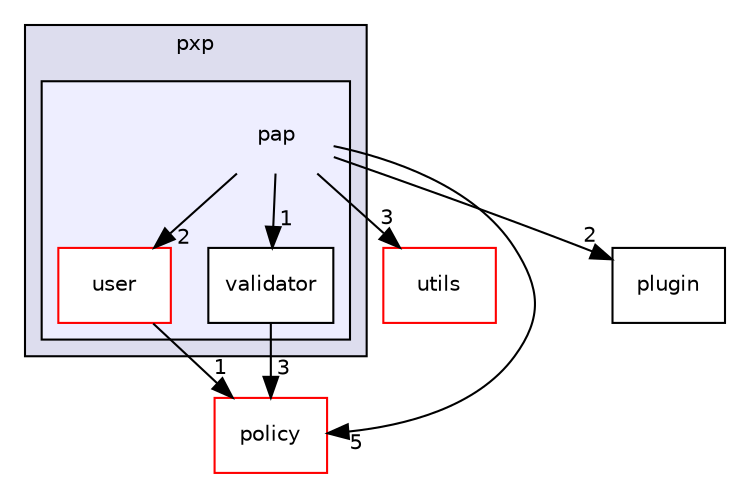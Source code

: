 digraph "pxp/pap" {
  compound=true
  node [ fontsize="10", fontname="Helvetica"];
  edge [ labelfontsize="10", labelfontname="Helvetica"];
  subgraph clusterdir_7be6e3fdd8243354b31c1d83c38a916a {
    graph [ bgcolor="#ddddee", pencolor="black", label="pxp" fontname="Helvetica", fontsize="10", URL="dir_7be6e3fdd8243354b31c1d83c38a916a.html"]
  subgraph clusterdir_a78cf3cb49e52b0c0996257949768506 {
    graph [ bgcolor="#eeeeff", pencolor="black", label="" URL="dir_a78cf3cb49e52b0c0996257949768506.html"];
    dir_a78cf3cb49e52b0c0996257949768506 [shape=plaintext label="pap"];
    dir_ce5ea82d285544e0700cf58b556b3c48 [shape=box label="user" color="red" fillcolor="white" style="filled" URL="dir_ce5ea82d285544e0700cf58b556b3c48.html"];
    dir_b9d2b84f22a138b98432b0bffb072deb [shape=box label="validator" color="black" fillcolor="white" style="filled" URL="dir_b9d2b84f22a138b98432b0bffb072deb.html"];
  }
  }
  dir_cbdb8362360e11eafe2fa3bc74cf0ffd [shape=box label="utils" fillcolor="white" style="filled" color="red" URL="dir_cbdb8362360e11eafe2fa3bc74cf0ffd.html"];
  dir_eb07bcf3f6bbebad6f759869cfa1383b [shape=box label="policy" fillcolor="white" style="filled" color="red" URL="dir_eb07bcf3f6bbebad6f759869cfa1383b.html"];
  dir_b4c3aec6cd8f28418150dce663061cfa [shape=box label="plugin" URL="dir_b4c3aec6cd8f28418150dce663061cfa.html"];
  dir_a78cf3cb49e52b0c0996257949768506->dir_cbdb8362360e11eafe2fa3bc74cf0ffd [headlabel="3", labeldistance=1.5 headhref="dir_000011_000007.html"];
  dir_a78cf3cb49e52b0c0996257949768506->dir_eb07bcf3f6bbebad6f759869cfa1383b [headlabel="5", labeldistance=1.5 headhref="dir_000011_000005.html"];
  dir_a78cf3cb49e52b0c0996257949768506->dir_ce5ea82d285544e0700cf58b556b3c48 [headlabel="2", labeldistance=1.5 headhref="dir_000011_000012.html"];
  dir_a78cf3cb49e52b0c0996257949768506->dir_b9d2b84f22a138b98432b0bffb072deb [headlabel="1", labeldistance=1.5 headhref="dir_000011_000015.html"];
  dir_a78cf3cb49e52b0c0996257949768506->dir_b4c3aec6cd8f28418150dce663061cfa [headlabel="2", labeldistance=1.5 headhref="dir_000011_000004.html"];
  dir_ce5ea82d285544e0700cf58b556b3c48->dir_eb07bcf3f6bbebad6f759869cfa1383b [headlabel="1", labeldistance=1.5 headhref="dir_000012_000005.html"];
  dir_b9d2b84f22a138b98432b0bffb072deb->dir_eb07bcf3f6bbebad6f759869cfa1383b [headlabel="3", labeldistance=1.5 headhref="dir_000015_000005.html"];
}
